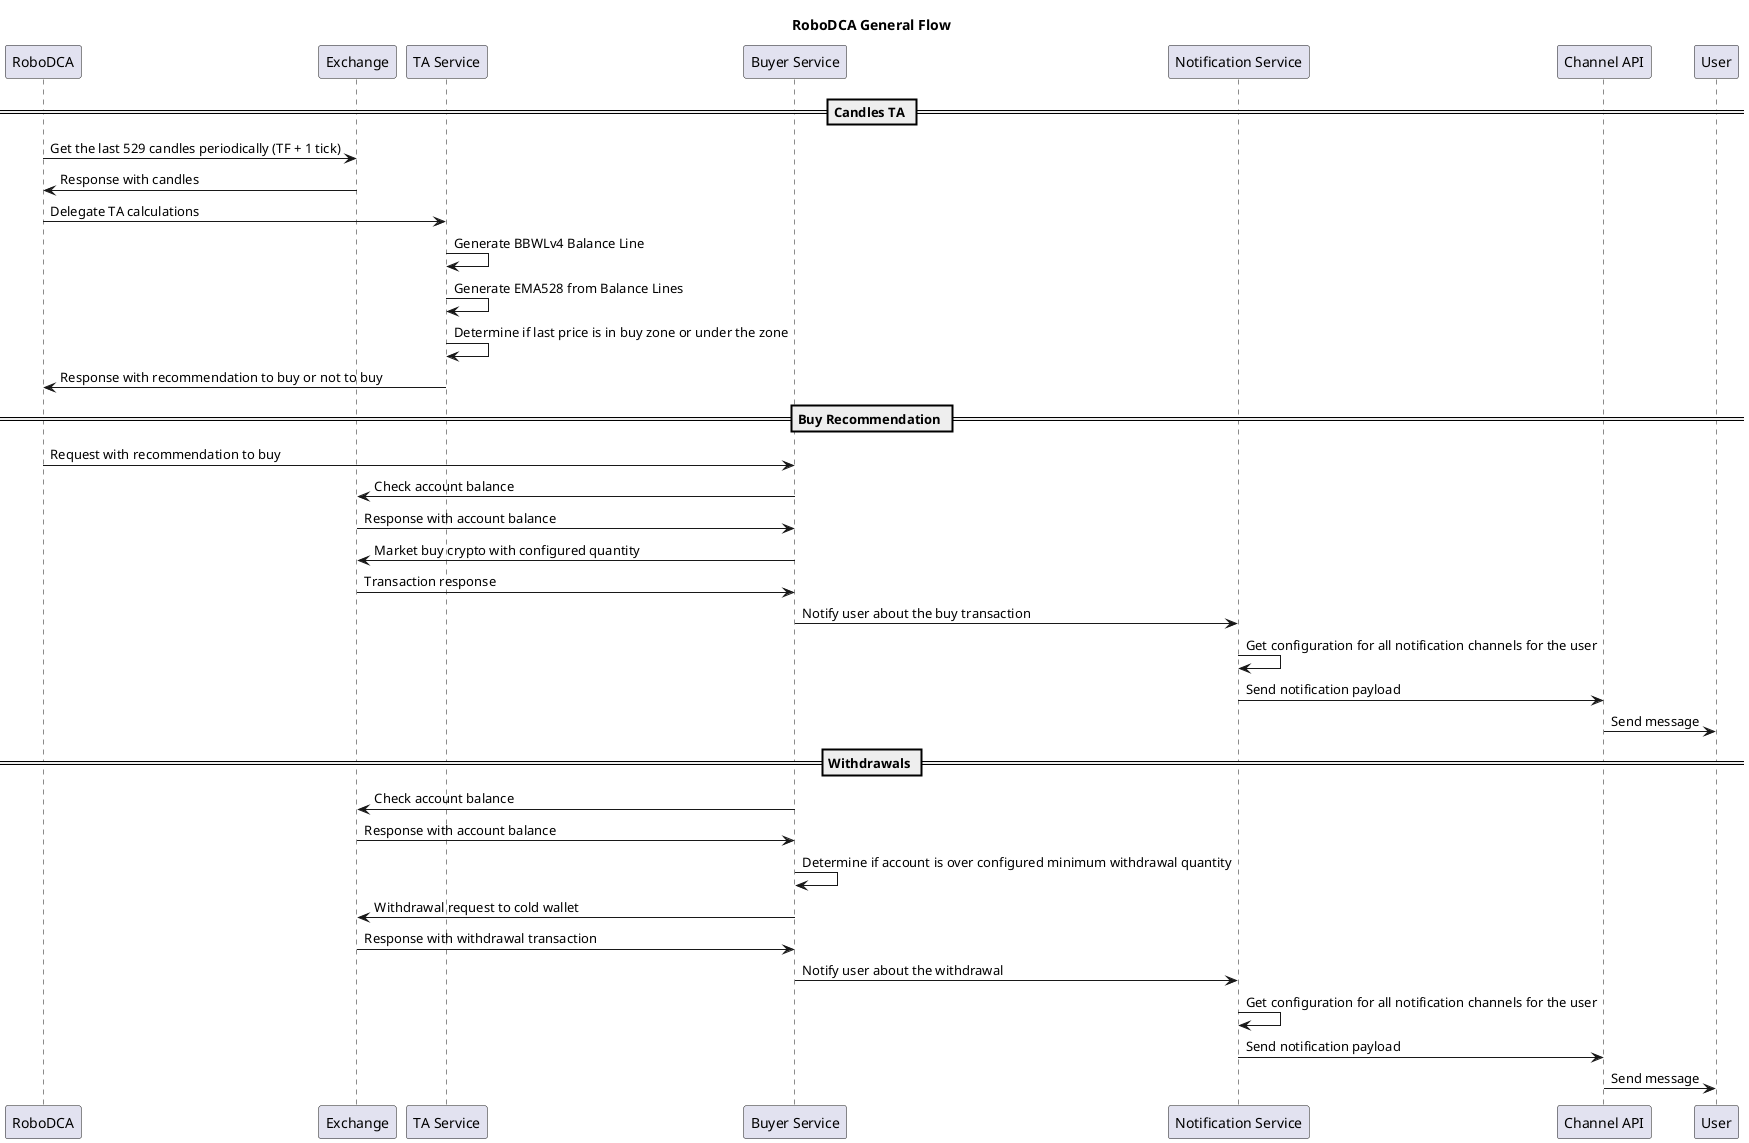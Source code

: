 @startuml

title RoboDCA General Flow

== Candles TA ==

RoboDCA -> Exchange: Get the last 529 candles periodically (TF + 1 tick)
Exchange -> RoboDCA: Response with candles
RoboDCA -> "TA Service": Delegate TA calculations
"TA Service" -> "TA Service": Generate BBWLv4 Balance Line
"TA Service" -> "TA Service": Generate EMA528 from Balance Lines
"TA Service" -> "TA Service": Determine if last price is in buy zone or under the zone
"TA Service" -> RoboDCA: Response with recommendation to buy or not to buy

== Buy Recommendation ==

RoboDCA -> "Buyer Service": Request with recommendation to buy
"Buyer Service" -> Exchange: Check account balance
Exchange -> "Buyer Service": Response with account balance
"Buyer Service" -> Exchange: Market buy crypto with configured quantity
Exchange -> "Buyer Service": Transaction response
"Buyer Service" -> "Notification Service": Notify user about the buy transaction
"Notification Service" -> "Notification Service": Get configuration for all notification channels for the user
"Notification Service" -> "Channel API": Send notification payload
"Channel API" -> User: Send message

== Withdrawals ==

"Buyer Service" -> Exchange: Check account balance
Exchange -> "Buyer Service": Response with account balance
"Buyer Service" -> "Buyer Service": Determine if account is over configured minimum withdrawal quantity
"Buyer Service" -> Exchange: Withdrawal request to cold wallet
Exchange -> "Buyer Service": Response with withdrawal transaction
"Buyer Service" -> "Notification Service": Notify user about the withdrawal
"Notification Service" -> "Notification Service": Get configuration for all notification channels for the user
"Notification Service" -> "Channel API": Send notification payload
"Channel API" -> User: Send message

@enduml